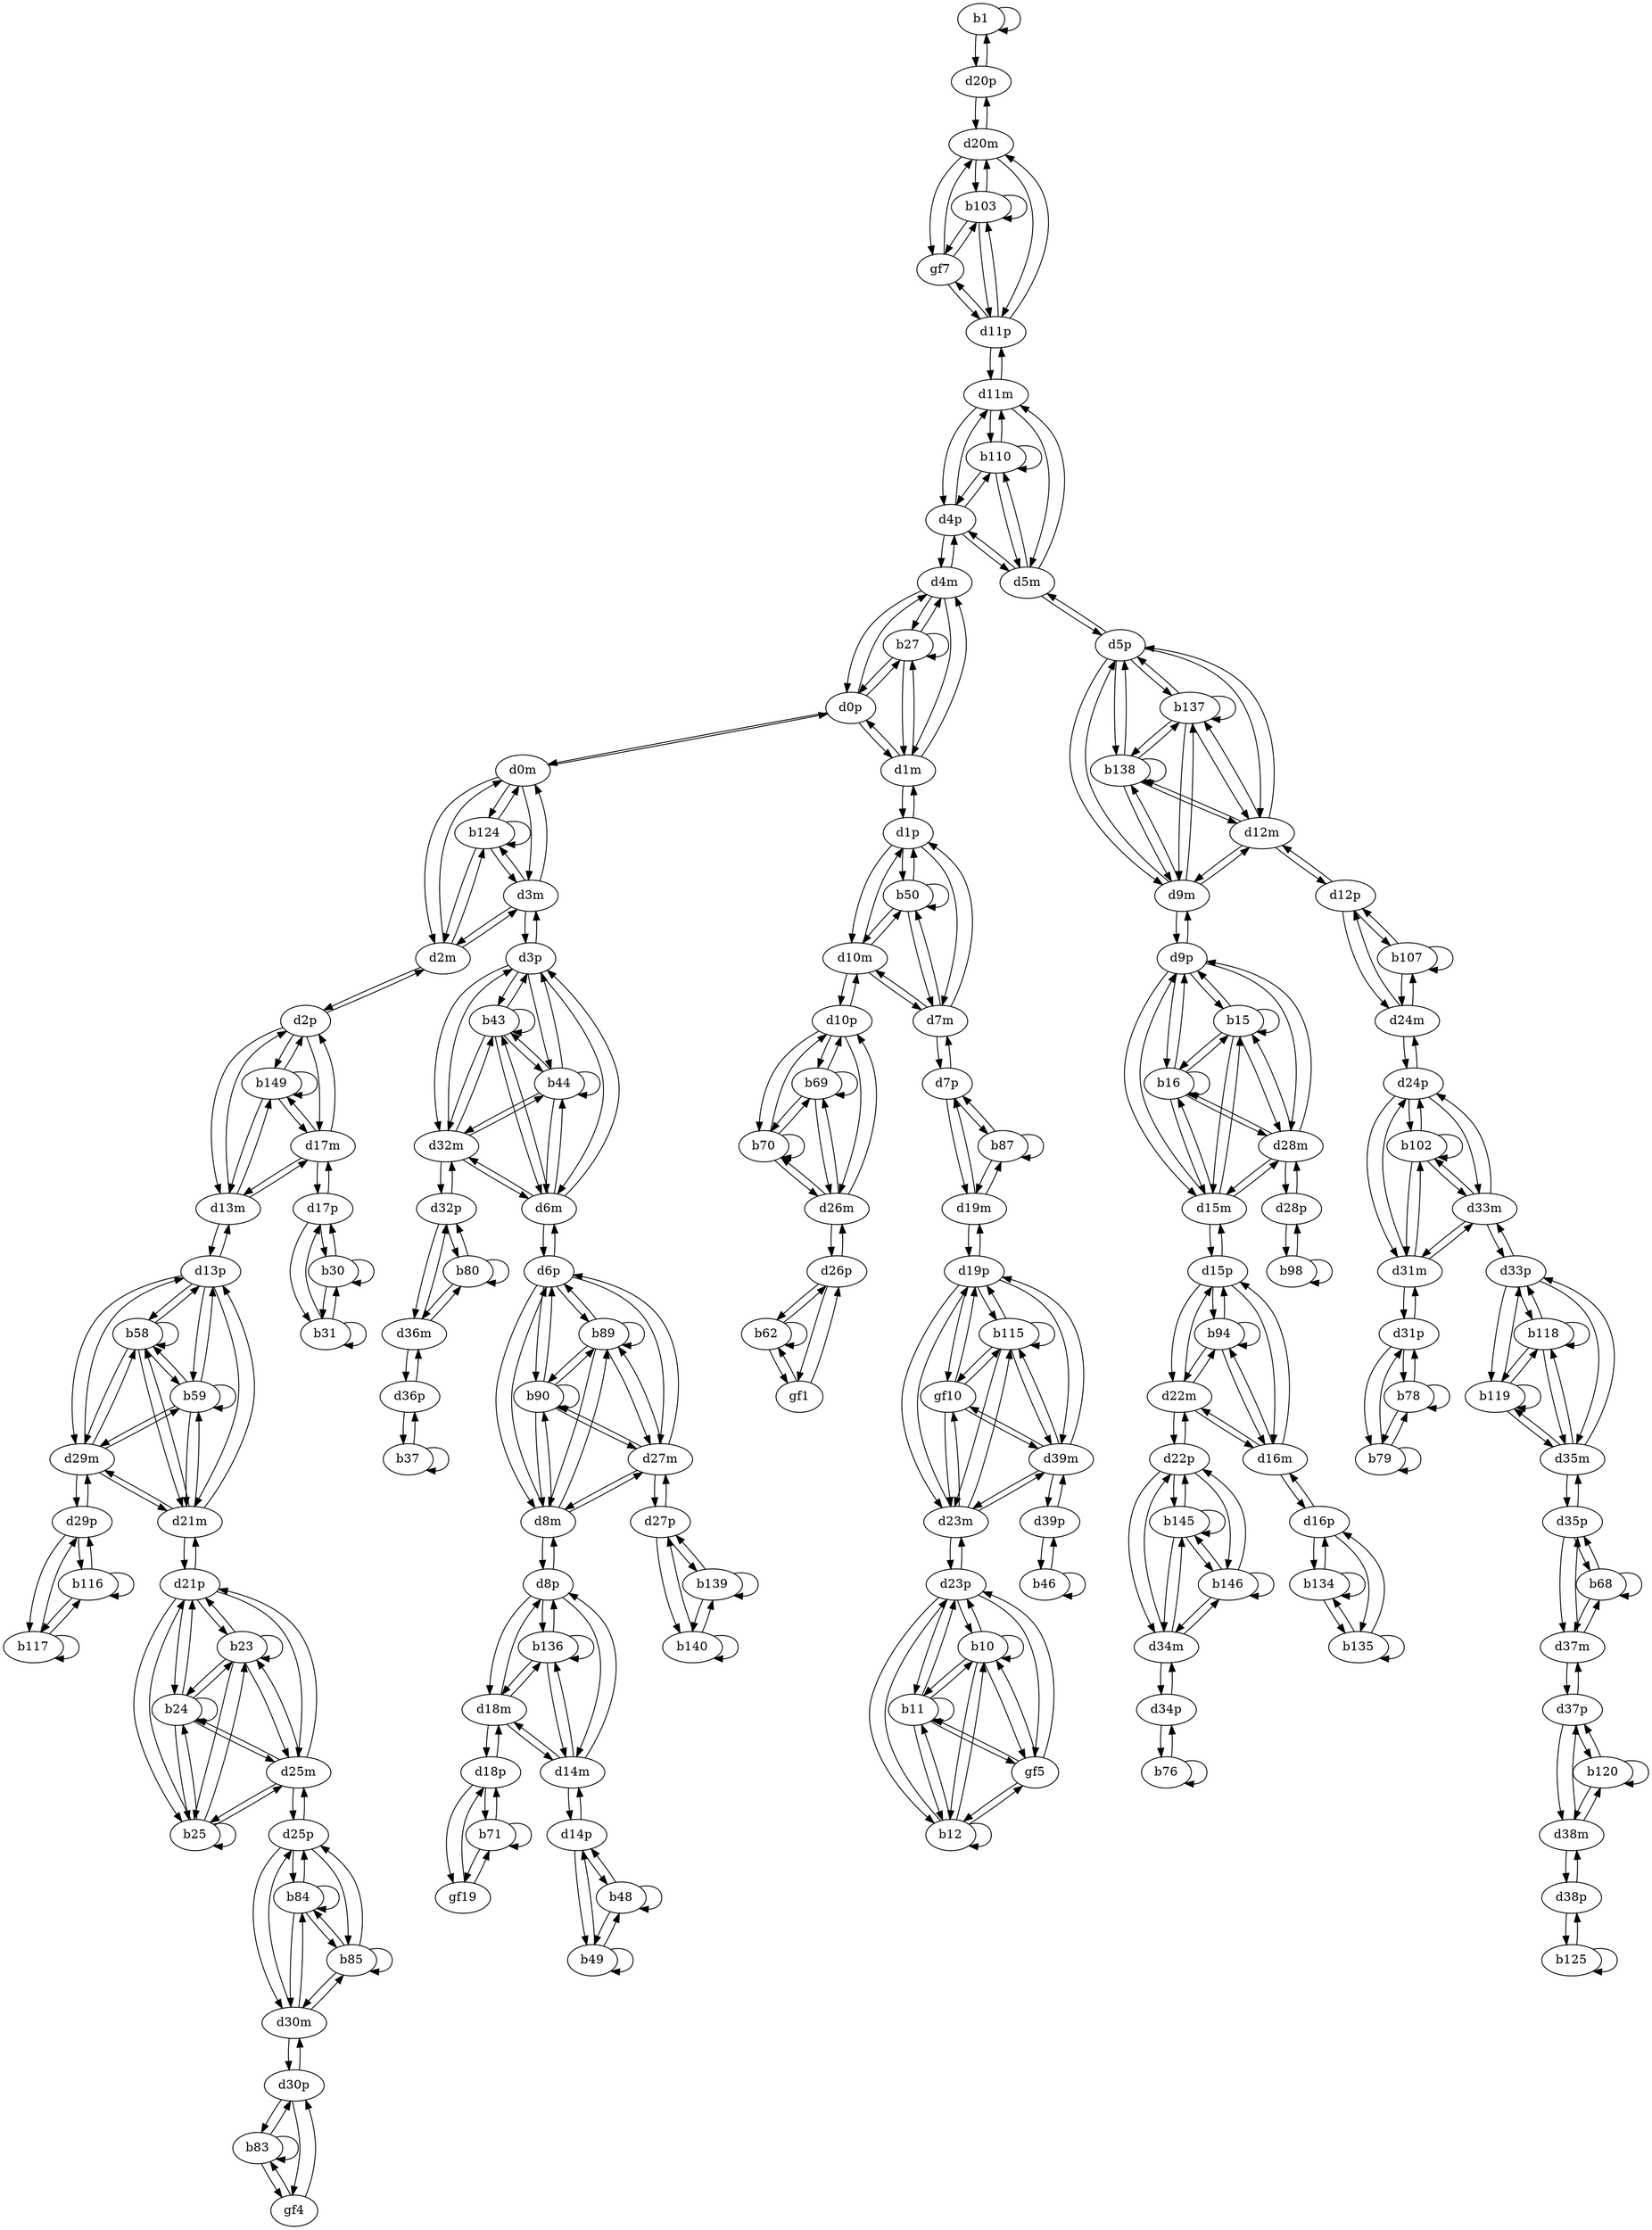 digraph G {
  b1;
  b10;
  b11;
  b12;
  gf5;
  b15;
  b16;
  b23;
  b24;
  b25;
  b27;
  b30;
  b31;
  b37;
  b43;
  b44;
  b46;
  b48;
  b49;
  b50;
  b58;
  b59;
  b62;
  gf1;
  b68;
  b69;
  b70;
  b71;
  gf19;
  b76;
  b78;
  b79;
  b80;
  b83;
  gf4;
  b84;
  b85;
  b87;
  b89;
  b90;
  b94;
  b98;
  b102;
  b103;
  gf7;
  b107;
  b110;
  b115;
  gf10;
  b116;
  b117;
  b118;
  b119;
  b120;
  b124;
  b125;
  b134;
  b135;
  b136;
  b137;
  b138;
  b139;
  b140;
  b145;
  b146;
  b149;
  d0m;
  d0p;
  d1m;
  d1p;
  d2m;
  d2p;
  d3m;
  d3p;
  d4m;
  d4p;
  d5m;
  d5p;
  d6m;
  d6p;
  d7m;
  d7p;
  d8m;
  d8p;
  d9m;
  d9p;
  d10m;
  d10p;
  d11m;
  d11p;
  d12m;
  d12p;
  d13m;
  d13p;
  d14m;
  d14p;
  d15m;
  d15p;
  d16m;
  d16p;
  d17m;
  d17p;
  d18m;
  d18p;
  d19m;
  d19p;
  d20m;
  d20p;
  d21m;
  d21p;
  d22m;
  d22p;
  d23m;
  d23p;
  d24m;
  d24p;
  d25m;
  d25p;
  d26m;
  d26p;
  d27m;
  d27p;
  d28m;
  d28p;
  d29m;
  d29p;
  d30m;
  d30p;
  d31m;
  d31p;
  d32m;
  d32p;
  d33m;
  d33p;
  d34m;
  d34p;
  d35m;
  d35p;
  d36m;
  d36p;
  d37m;
  d37p;
  d38m;
  d38p;
  d39m;
  d39p;
  b1 -> b1;
  b10 -> b10;
  b10 -> b11;
  b10 -> b12;
  b10 -> gf5;
  b11 -> b10;
  b11 -> b11;
  b11 -> b12;
  b11 -> gf5;
  b12 -> b10;
  b12 -> b11;
  b12 -> b12;
  b12 -> gf5;
  gf5 -> b10;
  gf5 -> b11;
  gf5 -> b12;
  b15 -> b15;
  b15 -> b16;
  b16 -> b15;
  b16 -> b16;
  b23 -> b23;
  b23 -> b24;
  b23 -> b25;
  b24 -> b23;
  b24 -> b24;
  b24 -> b25;
  b25 -> b23;
  b25 -> b24;
  b25 -> b25;
  b27 -> b27;
  b30 -> b30;
  b30 -> b31;
  b31 -> b30;
  b31 -> b31;
  b37 -> b37;
  b43 -> b43;
  b43 -> b44;
  b44 -> b43;
  b44 -> b44;
  b46 -> b46;
  b48 -> b48;
  b48 -> b49;
  b49 -> b48;
  b49 -> b49;
  b50 -> b50;
  b58 -> b58;
  b58 -> b59;
  b59 -> b58;
  b59 -> b59;
  b62 -> b62;
  b62 -> gf1;
  gf1 -> b62;
  b68 -> b68;
  b69 -> b69;
  b69 -> b70;
  b70 -> b69;
  b70 -> b70;
  b71 -> b71;
  b71 -> gf19;
  gf19 -> b71;
  b76 -> b76;
  b78 -> b78;
  b78 -> b79;
  b79 -> b78;
  b79 -> b79;
  b80 -> b80;
  b83 -> b83;
  b83 -> gf4;
  gf4 -> b83;
  b84 -> b84;
  b84 -> b85;
  b85 -> b84;
  b85 -> b85;
  b87 -> b87;
  b89 -> b89;
  b89 -> b90;
  b90 -> b89;
  b90 -> b90;
  b94 -> b94;
  b98 -> b98;
  b102 -> b102;
  b103 -> b103;
  b103 -> gf7;
  gf7 -> b103;
  b107 -> b107;
  b110 -> b110;
  b115 -> b115;
  b115 -> gf10;
  gf10 -> b115;
  b116 -> b116;
  b116 -> b117;
  b117 -> b116;
  b117 -> b117;
  b118 -> b118;
  b118 -> b119;
  b119 -> b118;
  b119 -> b119;
  b120 -> b120;
  b124 -> b124;
  b125 -> b125;
  b134 -> b134;
  b134 -> b135;
  b135 -> b134;
  b135 -> b135;
  b136 -> b136;
  b137 -> b137;
  b137 -> b138;
  b138 -> b137;
  b138 -> b138;
  b139 -> b139;
  b139 -> b140;
  b140 -> b139;
  b140 -> b140;
  b145 -> b145;
  b145 -> b146;
  b146 -> b145;
  b146 -> b146;
  b149 -> b149;
  d0m -> d0p;
  d0p -> d0m;
  b124 -> d0m;
  d0m -> b124;
  b27 -> d0p;
  d0p -> b27;
  d1m -> d1p;
  d1p -> d1m;
  b27 -> d1m;
  d1m -> b27;
  b50 -> d1p;
  d1p -> b50;
  d2m -> d2p;
  d2p -> d2m;
  b124 -> d2m;
  d2m -> b124;
  b149 -> d2p;
  d2p -> b149;
  d3m -> d3p;
  d3p -> d3m;
  b124 -> d3m;
  d3m -> b124;
  b43 -> d3p;
  d3p -> b43;
  b44 -> d3p;
  d3p -> b44;
  d4m -> d4p;
  d4p -> d4m;
  b27 -> d4m;
  d4m -> b27;
  b110 -> d4p;
  d4p -> b110;
  d5m -> d5p;
  d5p -> d5m;
  b110 -> d5m;
  d5m -> b110;
  b137 -> d5p;
  d5p -> b137;
  b138 -> d5p;
  d5p -> b138;
  d6m -> d6p;
  d6p -> d6m;
  b43 -> d6m;
  d6m -> b43;
  b44 -> d6m;
  d6m -> b44;
  b89 -> d6p;
  d6p -> b89;
  b90 -> d6p;
  d6p -> b90;
  d7m -> d7p;
  d7p -> d7m;
  b50 -> d7m;
  d7m -> b50;
  b87 -> d7p;
  d7p -> b87;
  d8m -> d8p;
  d8p -> d8m;
  b89 -> d8m;
  d8m -> b89;
  b90 -> d8m;
  d8m -> b90;
  b136 -> d8p;
  d8p -> b136;
  d9m -> d9p;
  d9p -> d9m;
  b137 -> d9m;
  d9m -> b137;
  b138 -> d9m;
  d9m -> b138;
  b15 -> d9p;
  d9p -> b15;
  b16 -> d9p;
  d9p -> b16;
  d10m -> d10p;
  d10p -> d10m;
  b50 -> d10m;
  d10m -> b50;
  b69 -> d10p;
  d10p -> b69;
  b70 -> d10p;
  d10p -> b70;
  d11m -> d11p;
  d11p -> d11m;
  b110 -> d11m;
  d11m -> b110;
  b103 -> d11p;
  d11p -> b103;
  gf7 -> d11p;
  d11p -> gf7;
  d12m -> d12p;
  d12p -> d12m;
  b137 -> d12m;
  d12m -> b137;
  b138 -> d12m;
  d12m -> b138;
  b107 -> d12p;
  d12p -> b107;
  d13m -> d13p;
  d13p -> d13m;
  b149 -> d13m;
  d13m -> b149;
  b58 -> d13p;
  d13p -> b58;
  b59 -> d13p;
  d13p -> b59;
  d14m -> d14p;
  d14p -> d14m;
  b136 -> d14m;
  d14m -> b136;
  b48 -> d14p;
  d14p -> b48;
  b49 -> d14p;
  d14p -> b49;
  d15m -> d15p;
  d15p -> d15m;
  b15 -> d15m;
  d15m -> b15;
  b16 -> d15m;
  d15m -> b16;
  b94 -> d15p;
  d15p -> b94;
  d16m -> d16p;
  d16p -> d16m;
  b94 -> d16m;
  d16m -> b94;
  b134 -> d16p;
  d16p -> b134;
  b135 -> d16p;
  d16p -> b135;
  d17m -> d17p;
  d17p -> d17m;
  b149 -> d17m;
  d17m -> b149;
  b30 -> d17p;
  d17p -> b30;
  b31 -> d17p;
  d17p -> b31;
  d18m -> d18p;
  d18p -> d18m;
  b136 -> d18m;
  d18m -> b136;
  b71 -> d18p;
  d18p -> b71;
  gf19 -> d18p;
  d18p -> gf19;
  d19m -> d19p;
  d19p -> d19m;
  b87 -> d19m;
  d19m -> b87;
  b115 -> d19p;
  d19p -> b115;
  gf10 -> d19p;
  d19p -> gf10;
  d20m -> d20p;
  d20p -> d20m;
  b103 -> d20m;
  d20m -> b103;
  gf7 -> d20m;
  d20m -> gf7;
  b1 -> d20p;
  d20p -> b1;
  d21m -> d21p;
  d21p -> d21m;
  b58 -> d21m;
  d21m -> b58;
  b59 -> d21m;
  d21m -> b59;
  b23 -> d21p;
  d21p -> b23;
  b24 -> d21p;
  d21p -> b24;
  b25 -> d21p;
  d21p -> b25;
  d22m -> d22p;
  d22p -> d22m;
  b94 -> d22m;
  d22m -> b94;
  b145 -> d22p;
  d22p -> b145;
  b146 -> d22p;
  d22p -> b146;
  d23m -> d23p;
  d23p -> d23m;
  b115 -> d23m;
  d23m -> b115;
  gf10 -> d23m;
  d23m -> gf10;
  b10 -> d23p;
  d23p -> b10;
  b11 -> d23p;
  d23p -> b11;
  b12 -> d23p;
  d23p -> b12;
  gf5 -> d23p;
  d23p -> gf5;
  d24m -> d24p;
  d24p -> d24m;
  b107 -> d24m;
  d24m -> b107;
  b102 -> d24p;
  d24p -> b102;
  d25m -> d25p;
  d25p -> d25m;
  b23 -> d25m;
  d25m -> b23;
  b24 -> d25m;
  d25m -> b24;
  b25 -> d25m;
  d25m -> b25;
  b84 -> d25p;
  d25p -> b84;
  b85 -> d25p;
  d25p -> b85;
  d26m -> d26p;
  d26p -> d26m;
  b69 -> d26m;
  d26m -> b69;
  b70 -> d26m;
  d26m -> b70;
  b62 -> d26p;
  d26p -> b62;
  gf1 -> d26p;
  d26p -> gf1;
  d27m -> d27p;
  d27p -> d27m;
  b89 -> d27m;
  d27m -> b89;
  b90 -> d27m;
  d27m -> b90;
  b139 -> d27p;
  d27p -> b139;
  b140 -> d27p;
  d27p -> b140;
  d28m -> d28p;
  d28p -> d28m;
  b15 -> d28m;
  d28m -> b15;
  b16 -> d28m;
  d28m -> b16;
  b98 -> d28p;
  d28p -> b98;
  d29m -> d29p;
  d29p -> d29m;
  b58 -> d29m;
  d29m -> b58;
  b59 -> d29m;
  d29m -> b59;
  b116 -> d29p;
  d29p -> b116;
  b117 -> d29p;
  d29p -> b117;
  d30m -> d30p;
  d30p -> d30m;
  b84 -> d30m;
  d30m -> b84;
  b85 -> d30m;
  d30m -> b85;
  b83 -> d30p;
  d30p -> b83;
  gf4 -> d30p;
  d30p -> gf4;
  d31m -> d31p;
  d31p -> d31m;
  b102 -> d31m;
  d31m -> b102;
  b78 -> d31p;
  d31p -> b78;
  b79 -> d31p;
  d31p -> b79;
  d32m -> d32p;
  d32p -> d32m;
  b43 -> d32m;
  d32m -> b43;
  b44 -> d32m;
  d32m -> b44;
  b80 -> d32p;
  d32p -> b80;
  d33m -> d33p;
  d33p -> d33m;
  b102 -> d33m;
  d33m -> b102;
  b118 -> d33p;
  d33p -> b118;
  b119 -> d33p;
  d33p -> b119;
  d34m -> d34p;
  d34p -> d34m;
  b145 -> d34m;
  d34m -> b145;
  b146 -> d34m;
  d34m -> b146;
  b76 -> d34p;
  d34p -> b76;
  d35m -> d35p;
  d35p -> d35m;
  b118 -> d35m;
  d35m -> b118;
  b119 -> d35m;
  d35m -> b119;
  b68 -> d35p;
  d35p -> b68;
  d36m -> d36p;
  d36p -> d36m;
  b80 -> d36m;
  d36m -> b80;
  b37 -> d36p;
  d36p -> b37;
  d37m -> d37p;
  d37p -> d37m;
  b68 -> d37m;
  d37m -> b68;
  b120 -> d37p;
  d37p -> b120;
  d38m -> d38p;
  d38p -> d38m;
  b120 -> d38m;
  d38m -> b120;
  b125 -> d38p;
  d38p -> b125;
  d39m -> d39p;
  d39p -> d39m;
  b115 -> d39m;
  d39m -> b115;
  gf10 -> d39m;
  d39m -> gf10;
  b46 -> d39p;
  d39p -> b46;
  d9p -> d15m;
  d9p -> d28m;
  d15m -> d9p;
  d15m -> d28m;
  d28m -> d9p;
  d28m -> d15m;
  d21p -> d25m;
  d25m -> d21p;
  d0p -> d1m;
  d0p -> d4m;
  d1m -> d0p;
  d1m -> d4m;
  d4m -> d0p;
  d4m -> d1m;
  d3p -> d6m;
  d3p -> d32m;
  d6m -> d3p;
  d6m -> d32m;
  d32m -> d3p;
  d32m -> d6m;
  d1p -> d7m;
  d1p -> d10m;
  d7m -> d1p;
  d7m -> d10m;
  d10m -> d1p;
  d10m -> d7m;
  d13p -> d21m;
  d13p -> d29m;
  d21m -> d13p;
  d21m -> d29m;
  d29m -> d13p;
  d29m -> d21m;
  d35p -> d37m;
  d37m -> d35p;
  d10p -> d26m;
  d26m -> d10p;
  d32p -> d36m;
  d36m -> d32p;
  d25p -> d30m;
  d30m -> d25p;
  d7p -> d19m;
  d19m -> d7p;
  d6p -> d8m;
  d6p -> d27m;
  d8m -> d6p;
  d8m -> d27m;
  d27m -> d6p;
  d27m -> d8m;
  d15p -> d16m;
  d15p -> d22m;
  d16m -> d15p;
  d16m -> d22m;
  d22m -> d15p;
  d22m -> d16m;
  d24p -> d31m;
  d24p -> d33m;
  d31m -> d24p;
  d31m -> d33m;
  d33m -> d24p;
  d33m -> d31m;
  d11p -> d20m;
  d20m -> d11p;
  d12p -> d24m;
  d24m -> d12p;
  d4p -> d5m;
  d4p -> d11m;
  d5m -> d4p;
  d5m -> d11m;
  d11m -> d4p;
  d11m -> d5m;
  d19p -> d23m;
  d19p -> d39m;
  d23m -> d19p;
  d23m -> d39m;
  d39m -> d19p;
  d39m -> d23m;
  d33p -> d35m;
  d35m -> d33p;
  d37p -> d38m;
  d38m -> d37p;
  d0m -> d2m;
  d0m -> d3m;
  d2m -> d0m;
  d2m -> d3m;
  d3m -> d0m;
  d3m -> d2m;
  d8p -> d14m;
  d8p -> d18m;
  d14m -> d8p;
  d14m -> d18m;
  d18m -> d8p;
  d18m -> d14m;
  d5p -> d9m;
  d5p -> d12m;
  d9m -> d5p;
  d9m -> d12m;
  d12m -> d5p;
  d12m -> d9m;
  d22p -> d34m;
  d34m -> d22p;
  d2p -> d13m;
  d2p -> d17m;
  d13m -> d2p;
  d13m -> d17m;
  d17m -> d2p;
  d17m -> d13m;
}

